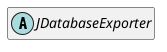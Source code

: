 @startuml
set namespaceSeparator \\
hide members
hide << alias >> circle

abstract class JDatabaseExporter
@enduml
